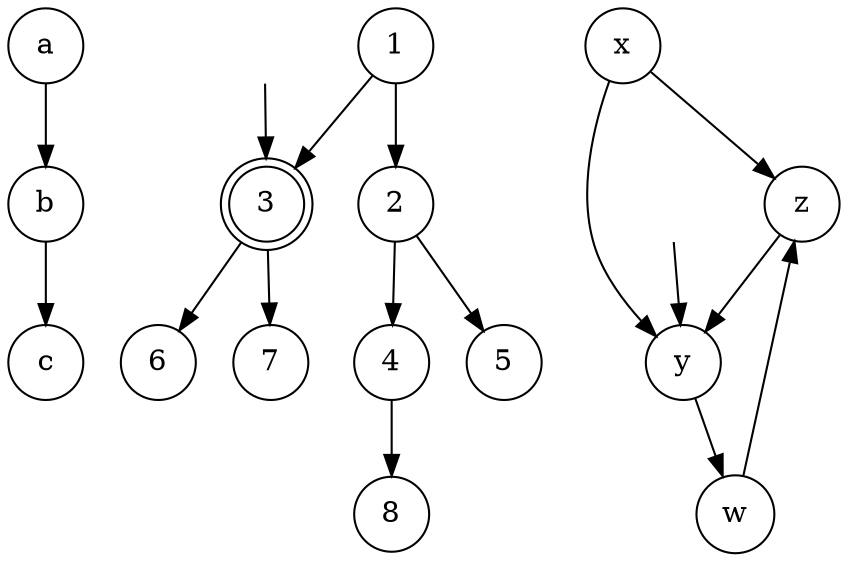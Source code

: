 digraph mem {
b [ shape = circle];
c [ shape = circle];
b -> { c};
a [ shape = circle];
b [ shape = circle];
a -> { b};
4 [ shape = circle];
8 [ shape = circle];
4 -> { 8};
3 [ shape = doublecircle];
6 [ shape = circle];
7 [ shape = circle];
3 -> { 6 7};
2 [ shape = circle];
4 [ shape = circle];
5 [ shape = circle];
2 -> { 4 5};
1 [ shape = circle];
2 [ shape = circle];
3 [ shape = doublecircle];
1 -> { 2 3};
z [ shape = circle];
y [ shape = circle];
z -> { y};
w [ shape = circle];
z [ shape = circle];
w -> { z};
y [ shape = circle];
w [ shape = circle];
y -> { w};
x [ shape = circle];
y [ shape = circle];
z [ shape = circle];
x -> { y z};
hidden0 [shape = plaintext , label = ""];hidden0 -> 3
hidden1 [shape = plaintext , label = ""];hidden1 -> y
}
